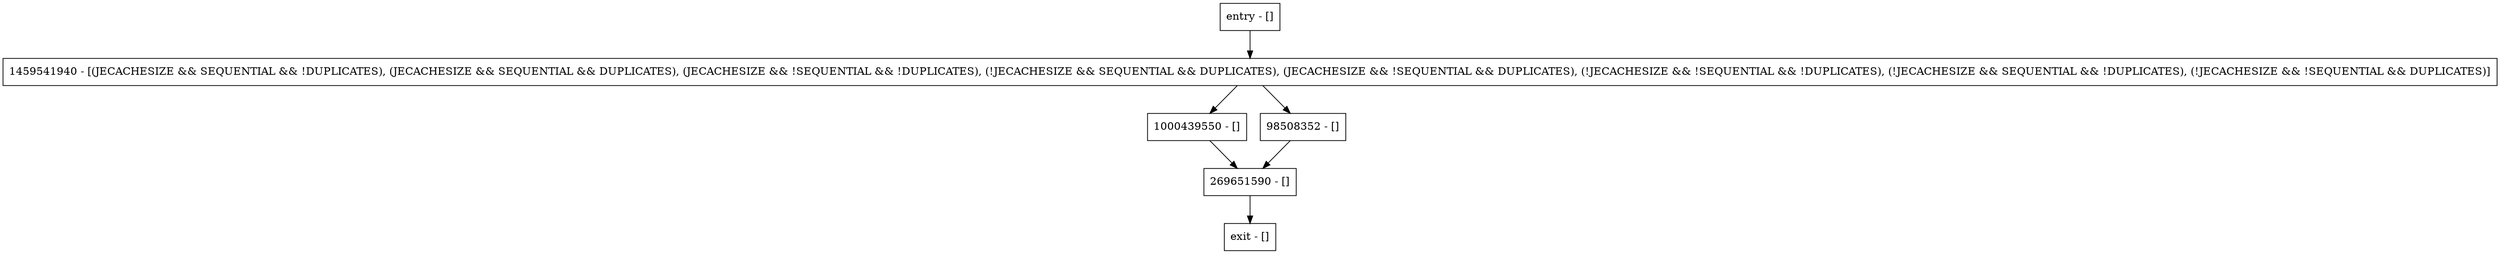 digraph isEmbeddedLN {
node [shape=record];
entry [label="entry - []"];
exit [label="exit - []"];
1459541940 [label="1459541940 - [(JECACHESIZE && SEQUENTIAL && !DUPLICATES), (JECACHESIZE && SEQUENTIAL && DUPLICATES), (JECACHESIZE && !SEQUENTIAL && !DUPLICATES), (!JECACHESIZE && SEQUENTIAL && DUPLICATES), (JECACHESIZE && !SEQUENTIAL && DUPLICATES), (!JECACHESIZE && !SEQUENTIAL && !DUPLICATES), (!JECACHESIZE && SEQUENTIAL && !DUPLICATES), (!JECACHESIZE && !SEQUENTIAL && DUPLICATES)]"];
269651590 [label="269651590 - []"];
1000439550 [label="1000439550 - []"];
98508352 [label="98508352 - []"];
entry;
exit;
entry -> 1459541940;
1459541940 -> 1000439550;
1459541940 -> 98508352;
269651590 -> exit;
1000439550 -> 269651590;
98508352 -> 269651590;
}
